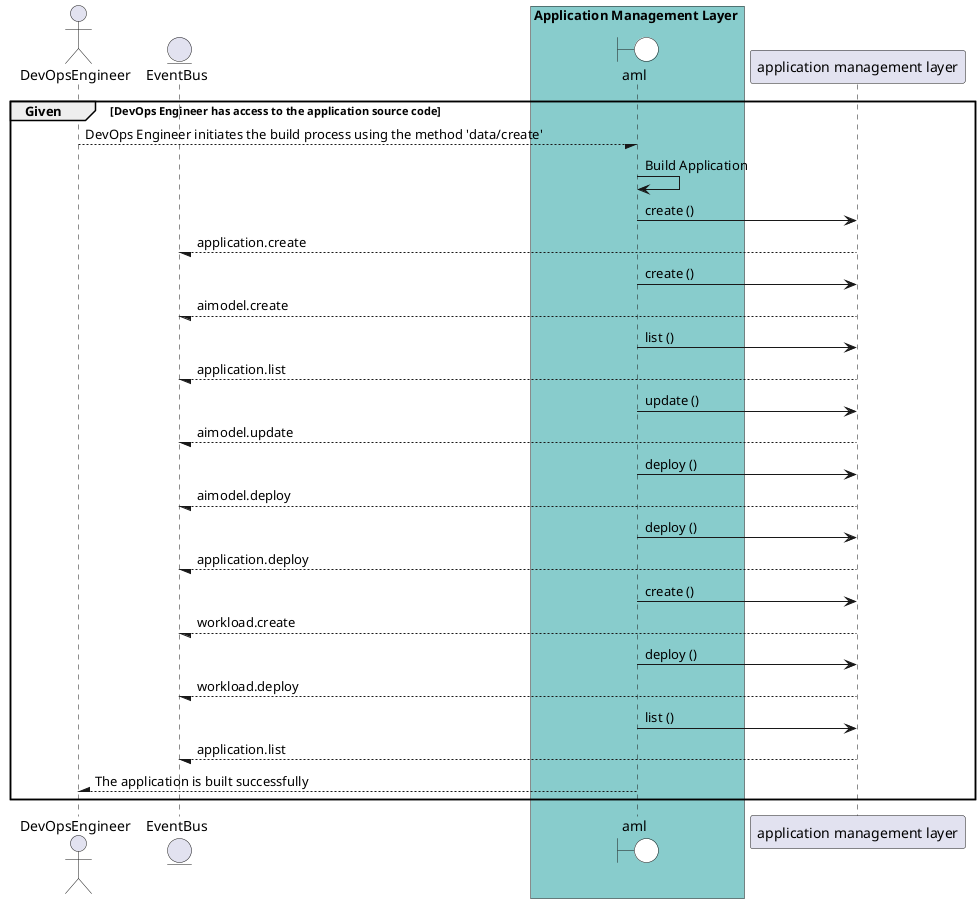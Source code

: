 @startuml


actor "DevOpsEngineer"


entity EventBus

box Application Management Layer #88cccc
    boundary aml #white
end box


box Application Management Layer #88cccc
    end box

group Given [DevOps Engineer has access to the application source code]

"DevOpsEngineer" --/ aml: DevOps Engineer initiates the build process using the method &#39;data/create&#39;
"aml" -> aml: Build Application

    aml -> "application management layer": create ()

    "application management layer" --/ EventBus: application.create

    aml -> "application management layer": create ()

    "application management layer" --/ EventBus: aimodel.create

    aml -> "application management layer": list ()

    "application management layer" --/ EventBus: application.list

    aml -> "application management layer": update ()

    "application management layer" --/ EventBus: aimodel.update

    aml -> "application management layer": deploy ()

    "application management layer" --/ EventBus: aimodel.deploy

    aml -> "application management layer": deploy ()

    "application management layer" --/ EventBus: application.deploy

    aml -> "application management layer": create ()

    "application management layer" --/ EventBus: workload.create

    aml -> "application management layer": deploy ()

    "application management layer" --/ EventBus: workload.deploy

    aml -> "application management layer": list ()

    "application management layer" --/ EventBus: application.list



"DevOpsEngineer" /-- aml: The application is built successfully


end

@enduml

